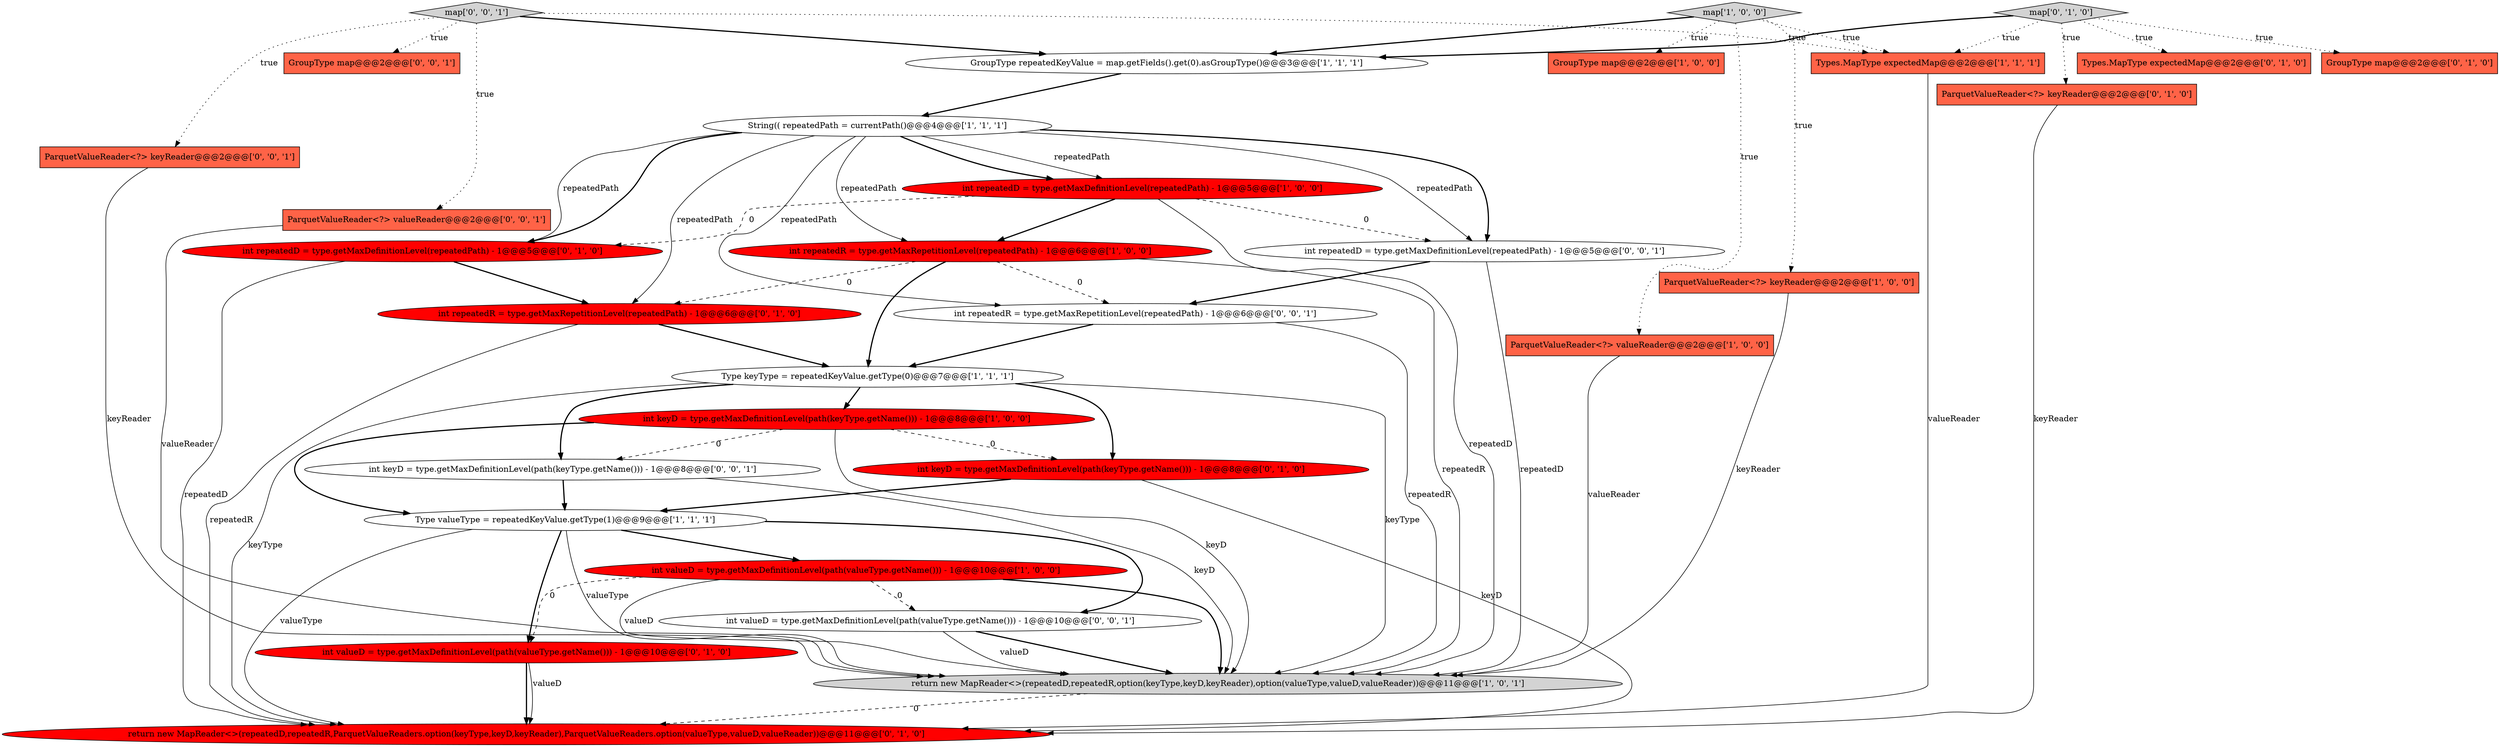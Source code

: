 digraph {
12 [style = filled, label = "Type valueType = repeatedKeyValue.getType(1)@@@9@@@['1', '1', '1']", fillcolor = white, shape = ellipse image = "AAA0AAABBB1BBB"];
8 [style = filled, label = "Types.MapType expectedMap@@@2@@@['1', '1', '1']", fillcolor = tomato, shape = box image = "AAA0AAABBB1BBB"];
17 [style = filled, label = "int repeatedR = type.getMaxRepetitionLevel(repeatedPath) - 1@@@6@@@['0', '1', '0']", fillcolor = red, shape = ellipse image = "AAA1AAABBB2BBB"];
26 [style = filled, label = "int valueD = type.getMaxDefinitionLevel(path(valueType.getName())) - 1@@@10@@@['0', '0', '1']", fillcolor = white, shape = ellipse image = "AAA0AAABBB3BBB"];
2 [style = filled, label = "ParquetValueReader<?> keyReader@@@2@@@['1', '0', '0']", fillcolor = tomato, shape = box image = "AAA0AAABBB1BBB"];
4 [style = filled, label = "return new MapReader<>(repeatedD,repeatedR,option(keyType,keyD,keyReader),option(valueType,valueD,valueReader))@@@11@@@['1', '0', '1']", fillcolor = lightgray, shape = ellipse image = "AAA0AAABBB1BBB"];
25 [style = filled, label = "ParquetValueReader<?> keyReader@@@2@@@['0', '0', '1']", fillcolor = tomato, shape = box image = "AAA0AAABBB3BBB"];
13 [style = filled, label = "String(( repeatedPath = currentPath()@@@4@@@['1', '1', '1']", fillcolor = white, shape = ellipse image = "AAA0AAABBB1BBB"];
29 [style = filled, label = "int repeatedD = type.getMaxDefinitionLevel(repeatedPath) - 1@@@5@@@['0', '0', '1']", fillcolor = white, shape = ellipse image = "AAA0AAABBB3BBB"];
14 [style = filled, label = "map['0', '1', '0']", fillcolor = lightgray, shape = diamond image = "AAA0AAABBB2BBB"];
21 [style = filled, label = "int valueD = type.getMaxDefinitionLevel(path(valueType.getName())) - 1@@@10@@@['0', '1', '0']", fillcolor = red, shape = ellipse image = "AAA1AAABBB2BBB"];
19 [style = filled, label = "return new MapReader<>(repeatedD,repeatedR,ParquetValueReaders.option(keyType,keyD,keyReader),ParquetValueReaders.option(valueType,valueD,valueReader))@@@11@@@['0', '1', '0']", fillcolor = red, shape = ellipse image = "AAA1AAABBB2BBB"];
16 [style = filled, label = "ParquetValueReader<?> keyReader@@@2@@@['0', '1', '0']", fillcolor = tomato, shape = box image = "AAA0AAABBB2BBB"];
22 [style = filled, label = "int keyD = type.getMaxDefinitionLevel(path(keyType.getName())) - 1@@@8@@@['0', '1', '0']", fillcolor = red, shape = ellipse image = "AAA1AAABBB2BBB"];
11 [style = filled, label = "int repeatedD = type.getMaxDefinitionLevel(repeatedPath) - 1@@@5@@@['1', '0', '0']", fillcolor = red, shape = ellipse image = "AAA1AAABBB1BBB"];
7 [style = filled, label = "GroupType map@@@2@@@['1', '0', '0']", fillcolor = tomato, shape = box image = "AAA0AAABBB1BBB"];
3 [style = filled, label = "int repeatedR = type.getMaxRepetitionLevel(repeatedPath) - 1@@@6@@@['1', '0', '0']", fillcolor = red, shape = ellipse image = "AAA1AAABBB1BBB"];
30 [style = filled, label = "map['0', '0', '1']", fillcolor = lightgray, shape = diamond image = "AAA0AAABBB3BBB"];
5 [style = filled, label = "ParquetValueReader<?> valueReader@@@2@@@['1', '0', '0']", fillcolor = tomato, shape = box image = "AAA0AAABBB1BBB"];
15 [style = filled, label = "Types.MapType expectedMap@@@2@@@['0', '1', '0']", fillcolor = tomato, shape = box image = "AAA0AAABBB2BBB"];
10 [style = filled, label = "map['1', '0', '0']", fillcolor = lightgray, shape = diamond image = "AAA0AAABBB1BBB"];
6 [style = filled, label = "GroupType repeatedKeyValue = map.getFields().get(0).asGroupType()@@@3@@@['1', '1', '1']", fillcolor = white, shape = ellipse image = "AAA0AAABBB1BBB"];
20 [style = filled, label = "GroupType map@@@2@@@['0', '1', '0']", fillcolor = tomato, shape = box image = "AAA0AAABBB2BBB"];
0 [style = filled, label = "int keyD = type.getMaxDefinitionLevel(path(keyType.getName())) - 1@@@8@@@['1', '0', '0']", fillcolor = red, shape = ellipse image = "AAA1AAABBB1BBB"];
9 [style = filled, label = "int valueD = type.getMaxDefinitionLevel(path(valueType.getName())) - 1@@@10@@@['1', '0', '0']", fillcolor = red, shape = ellipse image = "AAA1AAABBB1BBB"];
28 [style = filled, label = "ParquetValueReader<?> valueReader@@@2@@@['0', '0', '1']", fillcolor = tomato, shape = box image = "AAA0AAABBB3BBB"];
18 [style = filled, label = "int repeatedD = type.getMaxDefinitionLevel(repeatedPath) - 1@@@5@@@['0', '1', '0']", fillcolor = red, shape = ellipse image = "AAA1AAABBB2BBB"];
1 [style = filled, label = "Type keyType = repeatedKeyValue.getType(0)@@@7@@@['1', '1', '1']", fillcolor = white, shape = ellipse image = "AAA0AAABBB1BBB"];
27 [style = filled, label = "int keyD = type.getMaxDefinitionLevel(path(keyType.getName())) - 1@@@8@@@['0', '0', '1']", fillcolor = white, shape = ellipse image = "AAA0AAABBB3BBB"];
23 [style = filled, label = "int repeatedR = type.getMaxRepetitionLevel(repeatedPath) - 1@@@6@@@['0', '0', '1']", fillcolor = white, shape = ellipse image = "AAA0AAABBB3BBB"];
24 [style = filled, label = "GroupType map@@@2@@@['0', '0', '1']", fillcolor = tomato, shape = box image = "AAA0AAABBB3BBB"];
3->4 [style = solid, label="repeatedR"];
10->8 [style = dotted, label="true"];
3->17 [style = dashed, label="0"];
0->27 [style = dashed, label="0"];
17->1 [style = bold, label=""];
3->1 [style = bold, label=""];
0->4 [style = solid, label="keyD"];
21->19 [style = bold, label=""];
27->12 [style = bold, label=""];
30->24 [style = dotted, label="true"];
12->21 [style = bold, label=""];
0->12 [style = bold, label=""];
9->4 [style = bold, label=""];
1->27 [style = bold, label=""];
18->17 [style = bold, label=""];
22->19 [style = solid, label="keyD"];
11->29 [style = dashed, label="0"];
12->19 [style = solid, label="valueType"];
8->19 [style = solid, label="valueReader"];
1->0 [style = bold, label=""];
29->23 [style = bold, label=""];
13->29 [style = solid, label="repeatedPath"];
12->26 [style = bold, label=""];
9->21 [style = dashed, label="0"];
30->6 [style = bold, label=""];
12->9 [style = bold, label=""];
10->5 [style = dotted, label="true"];
26->4 [style = bold, label=""];
13->11 [style = bold, label=""];
10->6 [style = bold, label=""];
18->19 [style = solid, label="repeatedD"];
23->4 [style = solid, label="repeatedR"];
5->4 [style = solid, label="valueReader"];
0->22 [style = dashed, label="0"];
13->3 [style = solid, label="repeatedPath"];
1->22 [style = bold, label=""];
14->20 [style = dotted, label="true"];
14->16 [style = dotted, label="true"];
3->23 [style = dashed, label="0"];
14->15 [style = dotted, label="true"];
13->29 [style = bold, label=""];
30->25 [style = dotted, label="true"];
13->23 [style = solid, label="repeatedPath"];
11->3 [style = bold, label=""];
11->4 [style = solid, label="repeatedD"];
10->2 [style = dotted, label="true"];
29->4 [style = solid, label="repeatedD"];
13->17 [style = solid, label="repeatedPath"];
12->4 [style = solid, label="valueType"];
16->19 [style = solid, label="keyReader"];
6->13 [style = bold, label=""];
22->12 [style = bold, label=""];
11->18 [style = dashed, label="0"];
13->11 [style = solid, label="repeatedPath"];
9->26 [style = dashed, label="0"];
14->8 [style = dotted, label="true"];
1->4 [style = solid, label="keyType"];
23->1 [style = bold, label=""];
9->4 [style = solid, label="valueD"];
10->7 [style = dotted, label="true"];
2->4 [style = solid, label="keyReader"];
30->8 [style = dotted, label="true"];
4->19 [style = dashed, label="0"];
17->19 [style = solid, label="repeatedR"];
30->28 [style = dotted, label="true"];
28->4 [style = solid, label="valueReader"];
27->4 [style = solid, label="keyD"];
25->4 [style = solid, label="keyReader"];
1->19 [style = solid, label="keyType"];
26->4 [style = solid, label="valueD"];
14->6 [style = bold, label=""];
13->18 [style = bold, label=""];
21->19 [style = solid, label="valueD"];
13->18 [style = solid, label="repeatedPath"];
}
